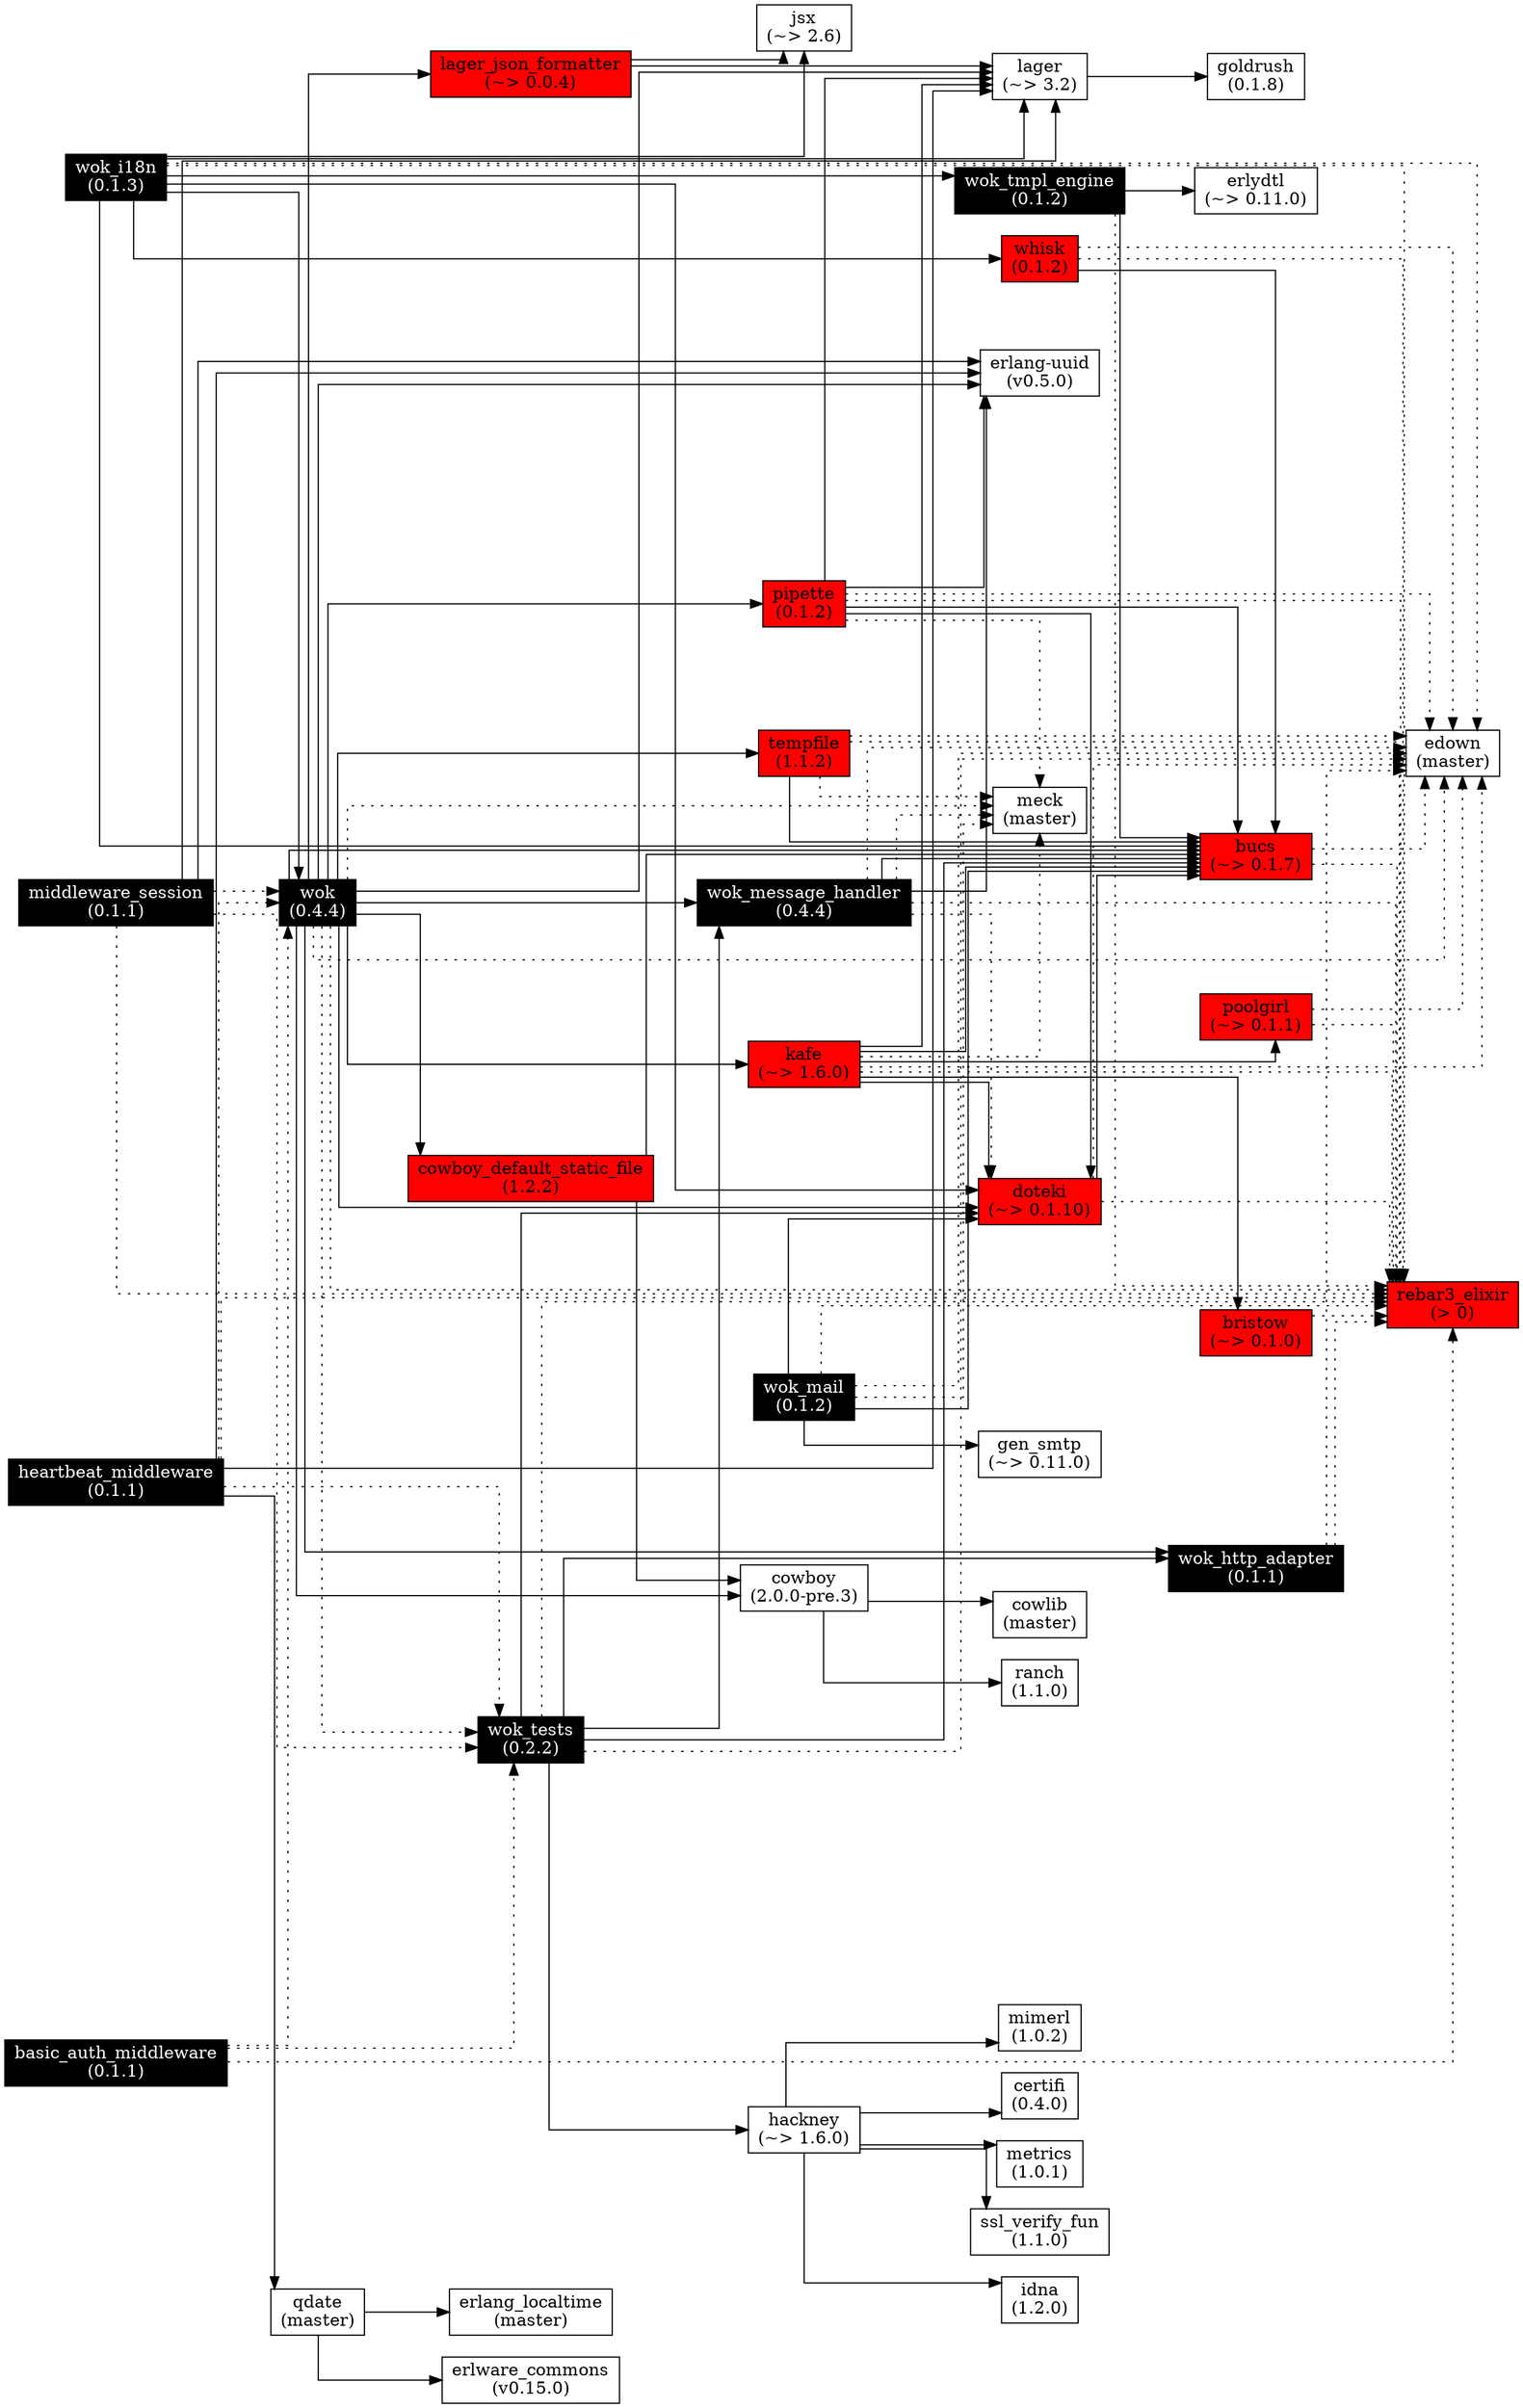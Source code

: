 digraph wok_deps {
  node[shape=box];
  graph[
    remincross=true;
    splines=ortho;
    rankdir=LR;
  ]

  wok[label="wok\n(0.4.4)", fontcolor="white", style="filled", fillcolor="black"];
  lager[label="lager\n(~> 3.2)"];
  lager_json_formatter[label="lager_json_formatter\n(~> 0.0.4)", style="filled", fillcolor="red"];
  wok_http_adapter[label="wok_http_adapter\n(0.1.1)", fontcolor="white", style="filled", fillcolor="black"];
  wok_message_handler[label="wok_message_handler\n(0.4.4)", fontcolor="white", style="filled", fillcolor="black"];
  pipette[label="pipette\n(0.1.2)", style="filled", fillcolor="red"];
  kafe[label="kafe\n(~> 1.6.0)", style="filled", fillcolor="red"];
  cowboy[label="cowboy\n(2.0.0-pre.3)"];
  cowboy_default_static_file[label="cowboy_default_static_file\n(1.2.2)", style="filled", fillcolor="red"];
  bucs[label="bucs\n(~> 0.1.7)", style="filled", fillcolor="red"];
  doteki[label="doteki\n(~> 0.1.10)", style="filled", fillcolor="red"];
  uuid[label="erlang-uuid\n(v0.5.0)"];
  tempfile[label="tempfile\n(1.1.2)", style="filled", fillcolor="red"];
  rebar3_elixir[label="rebar3_elixir\n(> 0)", style="filled", fillcolor="red"];
  wok_tests[label="wok_tests\n(0.2.2)", fontcolor="white", style="filled", fillcolor="black"];
  meck[label="meck\n(master)"];
  edown[label="edown\n(master)"];
  goldrush[label="goldrush\n(0.1.8)"];
  jsx[label="jsx\n(~> 2.6)"];
  poolgirl[label="poolgirl\n(~> 0.1.1)", style="filled", fillcolor="red"];
  bristow[label="bristow\n(~> 0.1.0)", style="filled", fillcolor="red"];
  cowlib[label="cowlib\n(master)"];
  ranch[label="ranch\n(1.1.0)"];
  hackney[label="hackney\n(~> 1.6.0)"];
  idna[label="idna\n(1.2.0)"];
  mimerl[label="mimerl\n(1.0.2)"];
  certifi[label="certifi\n(0.4.0)"];
  metrics[label="metrics\n(1.0.1)"];
  ssl_verify_fun[label="ssl_verify_fun\n(1.1.0)"];
  wok_mail[label="wok_mail\n(0.1.2)", fontcolor="white", style="filled", fillcolor="black"];
  gen_smtp[label="gen_smtp\n(~> 0.11.0)"];
  wok_i18n[label="wok_i18n\n(0.1.3)", fontcolor="white", style="filled", fillcolor="black"];
  wok_tmpl_engine[label="wok_tmpl_engine\n(0.1.2)", fontcolor="white", style="filled", fillcolor="black"];
  whisk[label="whisk\n(0.1.2)", style="filled", fillcolor="red"];
  erlydtl[label="erlydtl\n(~> 0.11.0)"];
  basic_auth_middleware[label="basic_auth_middleware\n(0.1.1)", fontcolor="white", style="filled", fillcolor="black"];
  middleware_session[label="middleware_session\n(0.1.1)", fontcolor="white", style="filled", fillcolor="black"];
  heartbeat_middleware[label="heartbeat_middleware\n(0.1.1)", fontcolor="white", style="filled", fillcolor="black"];
  qdate[label="qdate\n(master)"];
  erlware_commons[label="erlware_commons\n(v0.15.0)"];
  erlang_localtime[label="erlang_localtime\n(master)"];

  wok -> lager;
  wok -> lager_json_formatter
  wok -> wok_http_adapter;
  wok -> wok_message_handler;
  wok -> pipette;
  wok -> kafe;
  wok -> cowboy;
  wok -> cowboy_default_static_file;
  wok -> bucs;
  wok -> doteki;
  wok -> uuid;
  wok -> tempfile;
  wok-> rebar3_elixir[style=dotted];
  wok -> meck[style=dotted];
  wok -> wok_tests[style=dotted];
  wok -> edown[style=dotted];

  lager -> goldrush;

  lager_json_formatter -> lager;
  lager_json_formatter -> jsx;

  wok_http_adapter -> edown[style=dotted];
  wok_http_adapter -> rebar3_elixir[style=dotted];

  wok_message_handler -> bucs;
  wok_message_handler -> uuid;
  wok_message_handler -> meck[style=dotted];
  wok_message_handler -> doteki[style=dotted];
  wok_message_handler -> edown[style=dotted];
  wok_message_handler -> rebar3_elixir[style=dotted];

  pipette -> lager;
  pipette -> bucs;
  pipette -> doteki;
  pipette -> uuid;
  pipette -> meck[style=dotted];
  pipette -> edown[style=dotted];
  pipette -> rebar3_elixir[style=dotted];

  kafe -> lager;
  kafe -> bucs;
  kafe -> doteki;
  kafe -> poolgirl;
  kafe -> bristow;
  kafe -> meck[style=dotted];
  kafe -> edown[style=dotted];
  kafe -> rebar3_elixir[style=dotted];

  bristow -> rebar3_elixir[style=dotted];

  cowboy -> cowlib;
  cowboy -> ranch;

  cowboy_default_static_file -> bucs;
  cowboy_default_static_file -> cowboy;

  bucs -> edown[style=dotted];
  bucs -> rebar3_elixir[style=dotted];

  doteki -> bucs;
  doteki -> edown[style=dotted];
  doteki -> rebar3_elixir[style=dotted];

  tempfile -> bucs;
  tempfile -> meck[style=dotted];
  tempfile -> edown[style=dotted];
  tempfile -> rebar3_elixir[style=dotted];

  wok_tests -> bucs;
  wok_tests -> wok_http_adapter;
  wok_tests -> wok_message_handler;
  wok_tests -> doteki;
  wok_tests -> hackney;
  wok_tests -> edown[style=dotted];
  wok_tests -> rebar3_elixir[style=dotted];

  poolgirl -> edown[style=dotted];
  poolgirl -> rebar3_elixir[style=dotted];

  hackney -> idna;
  hackney -> mimerl;
  hackney -> certifi;
  hackney -> metrics;
  hackney -> ssl_verify_fun;

  wok_mail -> bucs;
  wok_mail -> doteki;
  wok_mail -> gen_smtp;
  wok_mail -> meck[style=dotted];
  wok_mail -> edown[style=dotted];
  wok_mail -> rebar3_elixir[style=dotted];

  wok_i18n -> jsx;
  wok_i18n -> lager;
  wok_i18n -> wok_tmpl_engine;
  wok_i18n -> whisk;
  wok_i18n -> wok;
  wok_i18n -> bucs;
  wok_i18n -> doteki;
  wok_i18n -> edown[style=dotted];
  wok_i18n -> rebar3_elixir[style=dotted];

  wok_tmpl_engine -> bucs;
  wok_tmpl_engine -> erlydtl;
  wok_tmpl_engine -> rebar3_elixir[style=dotted];

  whisk -> bucs;
  whisk -> edown[style=dotted];
  whisk -> rebar3_elixir[style=dotted];

  basic_auth_middleware -> wok[style=dotted];
  basic_auth_middleware -> wok_tests[style=dotted];
  basic_auth_middleware -> rebar3_elixir[style=dotted];

  middleware_session -> lager;
  middleware_session -> uuid;
  middleware_session -> wok[style=dotted];
  middleware_session -> wok_tests[style=dotted];
  middleware_session -> rebar3_elixir[style=dotted];

  heartbeat_middleware -> lager;
  heartbeat_middleware -> uuid;
  heartbeat_middleware -> qdate;
  heartbeat_middleware -> wok[style=dotted];
  heartbeat_middleware -> wok_tests[style=dotted];
  heartbeat_middleware -> rebar3_elixir[style=dotted];

  qdate -> erlware_commons;
  qdate -> erlang_localtime;
}
